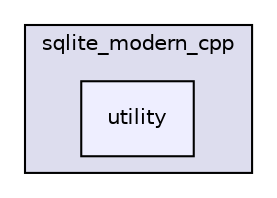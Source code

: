 digraph "sqlite/hdr/sqlite_modern_cpp/utility" {
  compound=true
  node [ fontsize="10", fontname="Helvetica"];
  edge [ labelfontsize="10", labelfontname="Helvetica"];
  subgraph clusterdir_4e100a0f8de30c253f3e6f323a7257b7 {
    graph [ bgcolor="#ddddee", pencolor="black", label="sqlite_modern_cpp" fontname="Helvetica", fontsize="10", URL="dir_4e100a0f8de30c253f3e6f323a7257b7.html"]
  dir_681ce0a35408baedcb66f01edf411f03 [shape=box, label="utility", style="filled", fillcolor="#eeeeff", pencolor="black", URL="dir_681ce0a35408baedcb66f01edf411f03.html"];
  }
}

